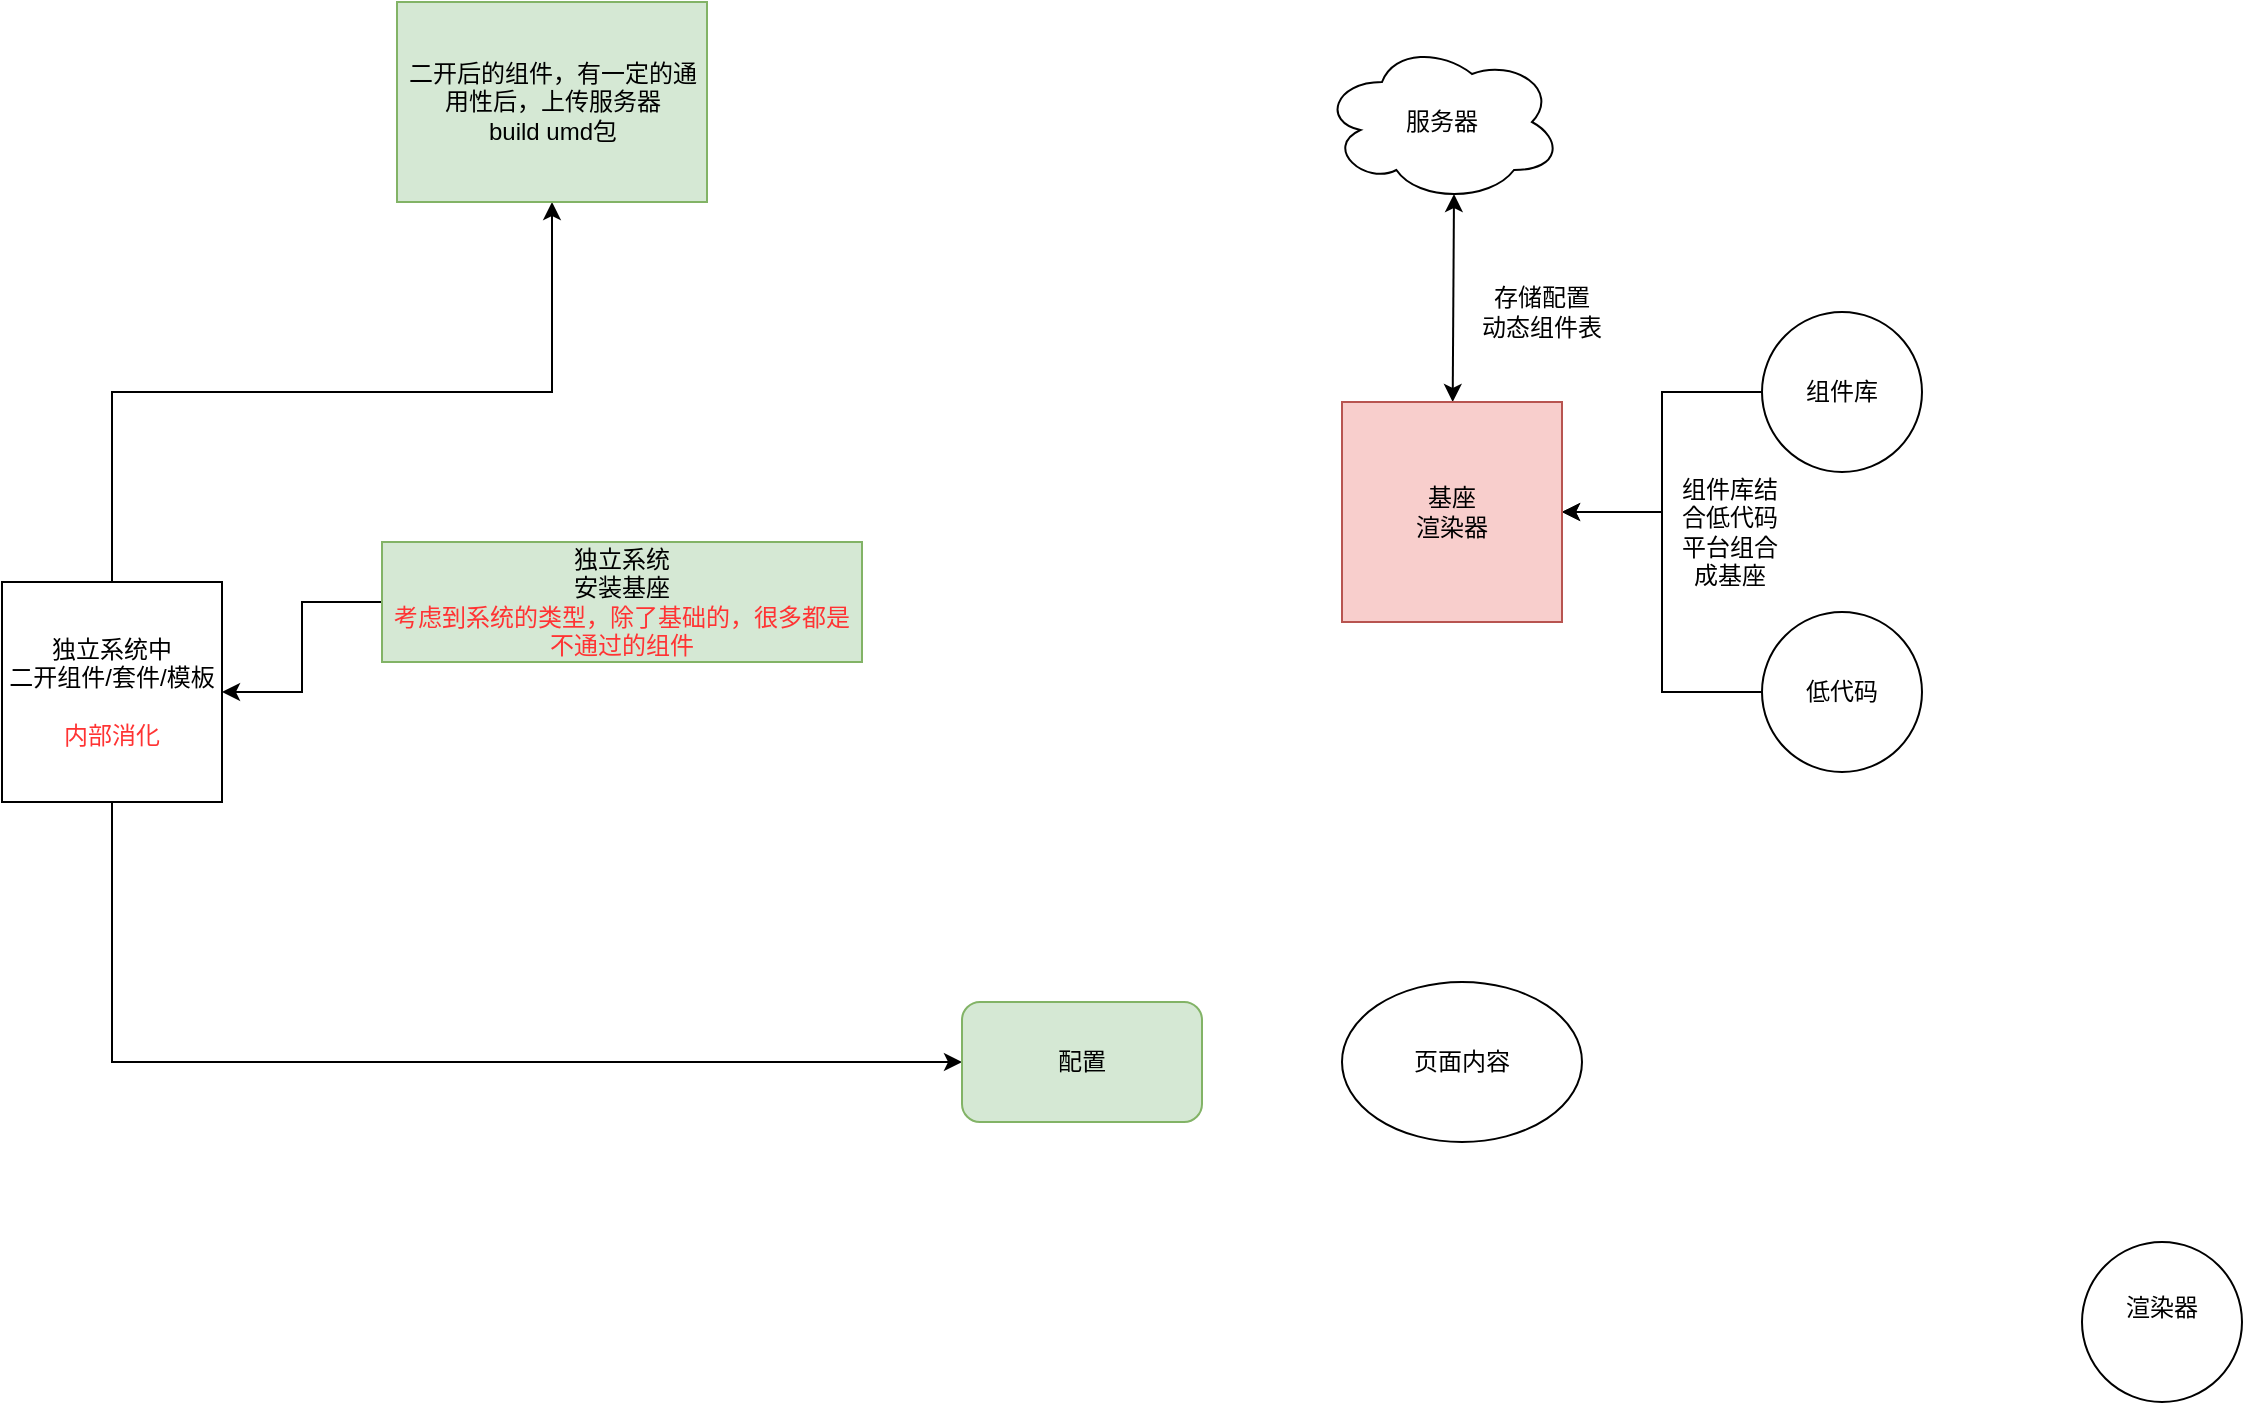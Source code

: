 <mxfile version="26.2.5">
  <diagram id="prtHgNgQTEPvFCAcTncT" name="Page-1">
    <mxGraphModel dx="2196" dy="1871" grid="1" gridSize="10" guides="1" tooltips="1" connect="1" arrows="1" fold="1" page="1" pageScale="1" pageWidth="827" pageHeight="1169" math="0" shadow="0">
      <root>
        <mxCell id="0" />
        <mxCell id="1" parent="0" />
        <mxCell id="2ID9JiFpqE2fWtw1pDJL-44" style="edgeStyle=orthogonalEdgeStyle;rounded=0;orthogonalLoop=1;jettySize=auto;html=1;exitX=0.5;exitY=0;exitDx=0;exitDy=0;entryX=0.5;entryY=1;entryDx=0;entryDy=0;" edge="1" parent="1" source="2ID9JiFpqE2fWtw1pDJL-2" target="2ID9JiFpqE2fWtw1pDJL-32">
          <mxGeometry relative="1" as="geometry" />
        </mxCell>
        <mxCell id="2ID9JiFpqE2fWtw1pDJL-46" style="edgeStyle=orthogonalEdgeStyle;rounded=0;orthogonalLoop=1;jettySize=auto;html=1;exitX=0.5;exitY=1;exitDx=0;exitDy=0;entryX=0;entryY=0.5;entryDx=0;entryDy=0;" edge="1" parent="1" source="2ID9JiFpqE2fWtw1pDJL-2" target="2ID9JiFpqE2fWtw1pDJL-25">
          <mxGeometry relative="1" as="geometry" />
        </mxCell>
        <mxCell id="2ID9JiFpqE2fWtw1pDJL-2" value="独立系统中&lt;div&gt;二开组件/套件/模板&lt;br&gt;&lt;br&gt;&lt;font style=&quot;color: rgb(255, 51, 51);&quot;&gt;内部消化&lt;/font&gt;&lt;/div&gt;" style="whiteSpace=wrap;html=1;aspect=fixed;" vertex="1" parent="1">
          <mxGeometry x="-480" y="110" width="110" height="110" as="geometry" />
        </mxCell>
        <mxCell id="2ID9JiFpqE2fWtw1pDJL-53" style="edgeStyle=orthogonalEdgeStyle;rounded=0;orthogonalLoop=1;jettySize=auto;html=1;exitX=0;exitY=0.5;exitDx=0;exitDy=0;entryX=1;entryY=0.5;entryDx=0;entryDy=0;" edge="1" parent="1" source="2ID9JiFpqE2fWtw1pDJL-22" target="2ID9JiFpqE2fWtw1pDJL-1">
          <mxGeometry relative="1" as="geometry" />
        </mxCell>
        <mxCell id="2ID9JiFpqE2fWtw1pDJL-22" value="组件库" style="ellipse;whiteSpace=wrap;html=1;aspect=fixed;" vertex="1" parent="1">
          <mxGeometry x="400" y="-25" width="80" height="80" as="geometry" />
        </mxCell>
        <mxCell id="2ID9JiFpqE2fWtw1pDJL-54" style="edgeStyle=orthogonalEdgeStyle;rounded=0;orthogonalLoop=1;jettySize=auto;html=1;exitX=0;exitY=0.5;exitDx=0;exitDy=0;" edge="1" parent="1" source="2ID9JiFpqE2fWtw1pDJL-23" target="2ID9JiFpqE2fWtw1pDJL-1">
          <mxGeometry relative="1" as="geometry" />
        </mxCell>
        <mxCell id="2ID9JiFpqE2fWtw1pDJL-23" value="低代码" style="ellipse;whiteSpace=wrap;html=1;aspect=fixed;" vertex="1" parent="1">
          <mxGeometry x="400" y="125" width="80" height="80" as="geometry" />
        </mxCell>
        <mxCell id="2ID9JiFpqE2fWtw1pDJL-24" value="渲染器&lt;div&gt;&lt;br&gt;&lt;/div&gt;" style="ellipse;whiteSpace=wrap;html=1;aspect=fixed;" vertex="1" parent="1">
          <mxGeometry x="560" y="440" width="80" height="80" as="geometry" />
        </mxCell>
        <mxCell id="2ID9JiFpqE2fWtw1pDJL-25" value="配置" style="rounded=1;whiteSpace=wrap;html=1;fillColor=#d5e8d4;strokeColor=#82b366;" vertex="1" parent="1">
          <mxGeometry y="320" width="120" height="60" as="geometry" />
        </mxCell>
        <mxCell id="2ID9JiFpqE2fWtw1pDJL-26" value="页面内容" style="ellipse;whiteSpace=wrap;html=1;" vertex="1" parent="1">
          <mxGeometry x="190" y="310" width="120" height="80" as="geometry" />
        </mxCell>
        <mxCell id="2ID9JiFpqE2fWtw1pDJL-29" value="组件库结合低代码平台组合成基座" style="text;html=1;align=center;verticalAlign=middle;whiteSpace=wrap;rounded=0;" vertex="1" parent="1">
          <mxGeometry x="354" y="70" width="60" height="30" as="geometry" />
        </mxCell>
        <mxCell id="2ID9JiFpqE2fWtw1pDJL-32" value="二开后的组件，有一定的通用性后，上传服务器&lt;br&gt;build umd包" style="rounded=0;whiteSpace=wrap;html=1;fillColor=#d5e8d4;strokeColor=#82b366;" vertex="1" parent="1">
          <mxGeometry x="-282.5" y="-180" width="155" height="100" as="geometry" />
        </mxCell>
        <mxCell id="2ID9JiFpqE2fWtw1pDJL-43" style="edgeStyle=orthogonalEdgeStyle;rounded=0;orthogonalLoop=1;jettySize=auto;html=1;exitX=0;exitY=0.5;exitDx=0;exitDy=0;" edge="1" parent="1" source="2ID9JiFpqE2fWtw1pDJL-34" target="2ID9JiFpqE2fWtw1pDJL-2">
          <mxGeometry relative="1" as="geometry" />
        </mxCell>
        <mxCell id="2ID9JiFpqE2fWtw1pDJL-34" value="独立系统&lt;br&gt;安装基座&lt;br&gt;&lt;font style=&quot;color: rgb(255, 51, 51);&quot;&gt;考虑到系统的类型，除了基础的，很多都是不通过的组件&lt;/font&gt;" style="rounded=0;whiteSpace=wrap;html=1;fillColor=#d5e8d4;strokeColor=#82b366;" vertex="1" parent="1">
          <mxGeometry x="-290" y="90" width="240" height="60" as="geometry" />
        </mxCell>
        <mxCell id="2ID9JiFpqE2fWtw1pDJL-4" value="服务器" style="ellipse;shape=cloud;whiteSpace=wrap;html=1;container=0;" vertex="1" parent="1">
          <mxGeometry x="180" y="-160" width="120" height="80" as="geometry" />
        </mxCell>
        <mxCell id="2ID9JiFpqE2fWtw1pDJL-50" value="" style="endArrow=classic;startArrow=classic;html=1;rounded=0;entryX=0.55;entryY=0.95;entryDx=0;entryDy=0;entryPerimeter=0;" edge="1" parent="1" source="2ID9JiFpqE2fWtw1pDJL-1" target="2ID9JiFpqE2fWtw1pDJL-4">
          <mxGeometry width="50" height="50" relative="1" as="geometry">
            <mxPoint x="320" y="150" as="sourcePoint" />
            <mxPoint x="370" y="100" as="targetPoint" />
          </mxGeometry>
        </mxCell>
        <mxCell id="2ID9JiFpqE2fWtw1pDJL-1" value="基座&lt;div&gt;渲染器&lt;/div&gt;" style="whiteSpace=wrap;html=1;aspect=fixed;fillColor=#f8cecc;strokeColor=#b85450;container=0;" vertex="1" parent="1">
          <mxGeometry x="190" y="20" width="110" height="110" as="geometry" />
        </mxCell>
        <mxCell id="2ID9JiFpqE2fWtw1pDJL-52" value="存储配置&lt;div&gt;动态组件表&lt;/div&gt;" style="text;html=1;align=center;verticalAlign=middle;whiteSpace=wrap;rounded=0;container=0;" vertex="1" parent="1">
          <mxGeometry x="240" y="-40" width="100" height="30" as="geometry" />
        </mxCell>
      </root>
    </mxGraphModel>
  </diagram>
</mxfile>
